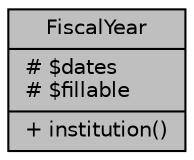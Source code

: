 digraph "FiscalYear"
{
 // LATEX_PDF_SIZE
  bgcolor="transparent";
  edge [fontname="Helvetica",fontsize="10",labelfontname="Helvetica",labelfontsize="10"];
  node [fontname="Helvetica",fontsize="10",shape=record];
  Node1 [label="{FiscalYear\n|# $dates\l# $fillable\l|+ institution()\l}",height=0.2,width=0.4,color="black", fillcolor="grey75", style="filled", fontcolor="black",tooltip="Datos de años fiscales."];
}

